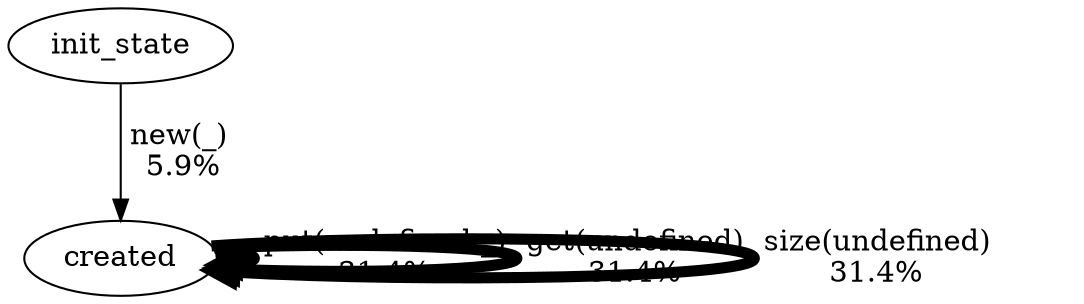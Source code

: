 digraph{
"init_state" [];
"init_state" -> "created" [label=" new(_) \n 5.9%", penwidth=1.0];
"created" [];
"created" -> "created" [label=" put(undefined,_) \n31.4%", penwidth=5.333333333333147];
"created" -> "created" [label=" get(undefined) \n31.4%", penwidth=5.333333333333147];
"created" -> "created" [label=" size(undefined) \n31.4%", penwidth=5.333333333333147];
}
